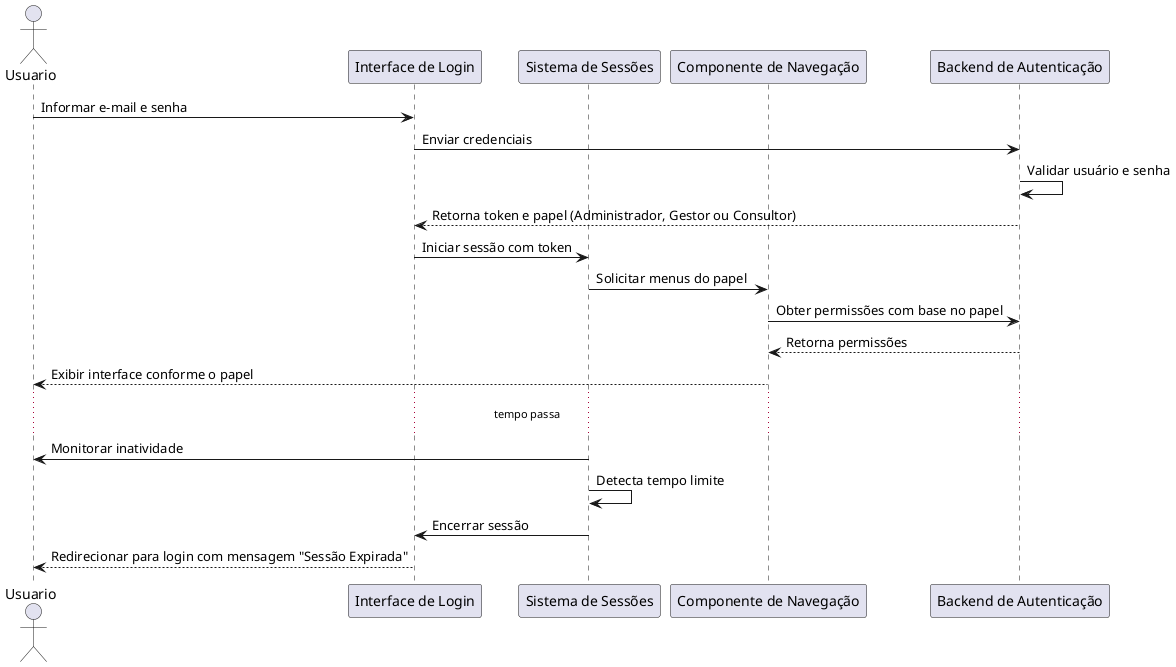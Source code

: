 @startuml name "Login de Usuário"
actor Usuario
participant "Interface de Login" as LoginUI
participant "Sistema de Sessões" as Sessao
participant "Componente de Navegação" as Nav
participant "Backend de Autenticação" as AuthAPI

Usuario -> LoginUI : Informar e-mail e senha
LoginUI -> AuthAPI : Enviar credenciais
AuthAPI -> AuthAPI : Validar usuário e senha
AuthAPI --> LoginUI : Retorna token e papel (Administrador, Gestor ou Consultor)

LoginUI -> Sessao : Iniciar sessão com token
Sessao -> Nav : Solicitar menus do papel
Nav -> AuthAPI : Obter permissões com base no papel
AuthAPI --> Nav : Retorna permissões
Nav --> Usuario : Exibir interface conforme o papel

... tempo passa ...

Sessao -> Usuario : Monitorar inatividade
Sessao -> Sessao : Detecta tempo limite
Sessao -> LoginUI : Encerrar sessão
LoginUI --> Usuario : Redirecionar para login com mensagem "Sessão Expirada"
@enduml
